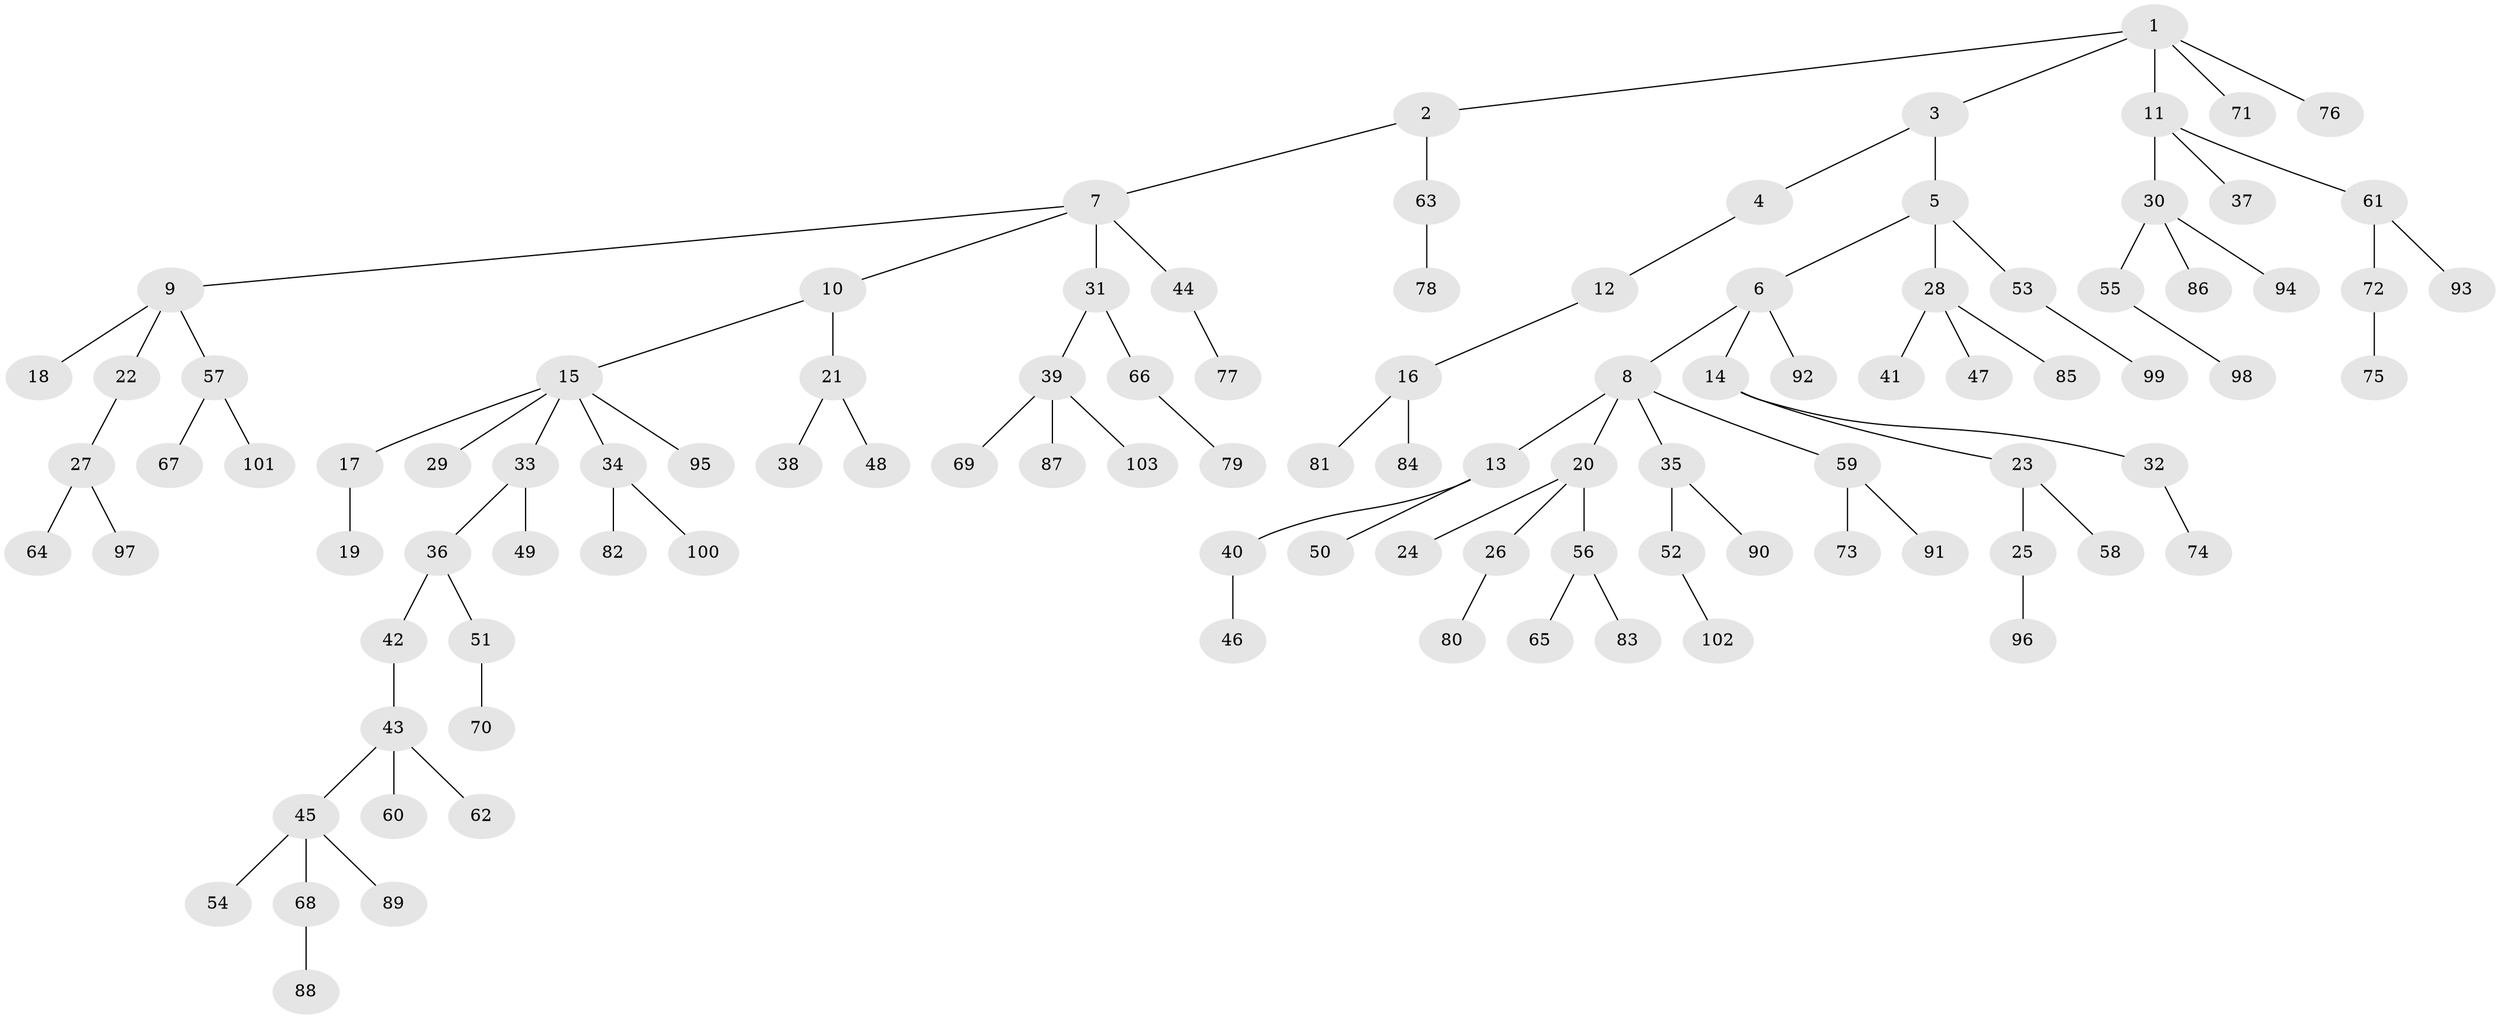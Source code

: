 // coarse degree distribution, {3: 0.2328767123287671, 2: 0.1780821917808219, 4: 0.0547945205479452, 5: 0.0410958904109589, 1: 0.4931506849315068}
// Generated by graph-tools (version 1.1) at 2025/37/03/04/25 23:37:21]
// undirected, 103 vertices, 102 edges
graph export_dot {
  node [color=gray90,style=filled];
  1;
  2;
  3;
  4;
  5;
  6;
  7;
  8;
  9;
  10;
  11;
  12;
  13;
  14;
  15;
  16;
  17;
  18;
  19;
  20;
  21;
  22;
  23;
  24;
  25;
  26;
  27;
  28;
  29;
  30;
  31;
  32;
  33;
  34;
  35;
  36;
  37;
  38;
  39;
  40;
  41;
  42;
  43;
  44;
  45;
  46;
  47;
  48;
  49;
  50;
  51;
  52;
  53;
  54;
  55;
  56;
  57;
  58;
  59;
  60;
  61;
  62;
  63;
  64;
  65;
  66;
  67;
  68;
  69;
  70;
  71;
  72;
  73;
  74;
  75;
  76;
  77;
  78;
  79;
  80;
  81;
  82;
  83;
  84;
  85;
  86;
  87;
  88;
  89;
  90;
  91;
  92;
  93;
  94;
  95;
  96;
  97;
  98;
  99;
  100;
  101;
  102;
  103;
  1 -- 2;
  1 -- 3;
  1 -- 11;
  1 -- 71;
  1 -- 76;
  2 -- 7;
  2 -- 63;
  3 -- 4;
  3 -- 5;
  4 -- 12;
  5 -- 6;
  5 -- 28;
  5 -- 53;
  6 -- 8;
  6 -- 14;
  6 -- 92;
  7 -- 9;
  7 -- 10;
  7 -- 31;
  7 -- 44;
  8 -- 13;
  8 -- 20;
  8 -- 35;
  8 -- 59;
  9 -- 18;
  9 -- 22;
  9 -- 57;
  10 -- 15;
  10 -- 21;
  11 -- 30;
  11 -- 37;
  11 -- 61;
  12 -- 16;
  13 -- 40;
  13 -- 50;
  14 -- 23;
  14 -- 32;
  15 -- 17;
  15 -- 29;
  15 -- 33;
  15 -- 34;
  15 -- 95;
  16 -- 81;
  16 -- 84;
  17 -- 19;
  20 -- 24;
  20 -- 26;
  20 -- 56;
  21 -- 38;
  21 -- 48;
  22 -- 27;
  23 -- 25;
  23 -- 58;
  25 -- 96;
  26 -- 80;
  27 -- 64;
  27 -- 97;
  28 -- 41;
  28 -- 47;
  28 -- 85;
  30 -- 55;
  30 -- 86;
  30 -- 94;
  31 -- 39;
  31 -- 66;
  32 -- 74;
  33 -- 36;
  33 -- 49;
  34 -- 82;
  34 -- 100;
  35 -- 52;
  35 -- 90;
  36 -- 42;
  36 -- 51;
  39 -- 69;
  39 -- 87;
  39 -- 103;
  40 -- 46;
  42 -- 43;
  43 -- 45;
  43 -- 60;
  43 -- 62;
  44 -- 77;
  45 -- 54;
  45 -- 68;
  45 -- 89;
  51 -- 70;
  52 -- 102;
  53 -- 99;
  55 -- 98;
  56 -- 65;
  56 -- 83;
  57 -- 67;
  57 -- 101;
  59 -- 73;
  59 -- 91;
  61 -- 72;
  61 -- 93;
  63 -- 78;
  66 -- 79;
  68 -- 88;
  72 -- 75;
}
